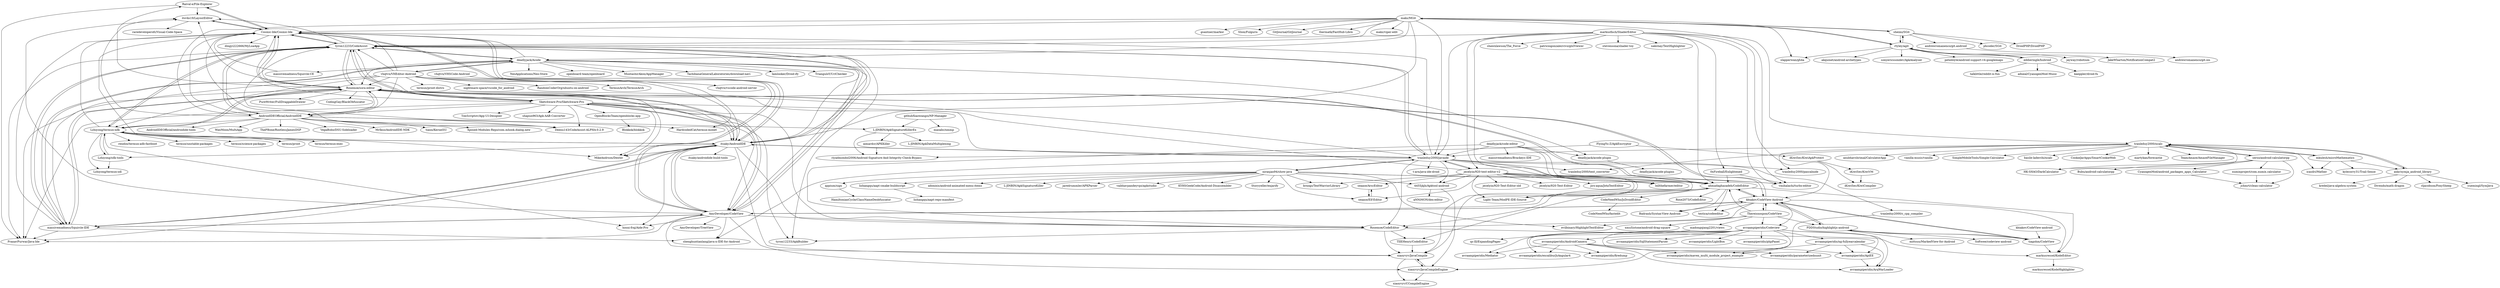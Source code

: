 digraph G {
"Raival-e/File-Explorer" -> "itsvks19/LayoutEditor"
"Raival-e/File-Explorer" -> "Cosmic-Ide/Cosmic-Ide"
"Raival-e/File-Explorer" -> "PranavPurwar/Java-Ide"
"deadlyjack/acode-plugin" -> "deadlyjack/acode-plugins"
"AndroidIDEOfficial/AndroidIDE" -> "tyron12233/CodeAssist"
"AndroidIDEOfficial/AndroidIDE" -> "Rosemoe/sora-editor"
"AndroidIDEOfficial/AndroidIDE" -> "Cosmic-Ide/Cosmic-Ide"
"AndroidIDEOfficial/AndroidIDE" -> "itsvks19/LayoutEditor"
"AndroidIDEOfficial/AndroidIDE" -> "AndroidIDEOfficial/androidide-tools"
"AndroidIDEOfficial/AndroidIDE" -> "Lzhiyong/termux-ndk"
"AndroidIDEOfficial/AndroidIDE" -> "WaxMoon/MultiApp" ["e"=1]
"AndroidIDEOfficial/AndroidIDE" -> "Deenu143/CodeAssist-ALPHA-0.2.9"
"AndroidIDEOfficial/AndroidIDE" -> "HardcodedCat/termux-monet" ["e"=1]
"AndroidIDEOfficial/AndroidIDE" -> "ThePBone/RootlessJamesDSP" ["e"=1]
"AndroidIDEOfficial/AndroidIDE" -> "VegaBobo/DSU-Sideloader" ["e"=1]
"AndroidIDEOfficial/AndroidIDE" -> "MrIkso/AndroidIDE-NDK"
"AndroidIDEOfficial/AndroidIDE" -> "tiann/KernelSU" ["e"=1]
"AndroidIDEOfficial/AndroidIDE" -> "Xposed-Modules-Repo/com.mhook.dialog.new" ["e"=1]
"AndroidIDEOfficial/AndroidIDE" -> "L-JINBIN/ApkSignatureKillerEx"
"AmrDeveloper/CodeView" -> "itsaky/AndroidIDE"
"AmrDeveloper/CodeView" -> "Rosemoe/sora-editor"
"AmrDeveloper/CodeView" -> "Cosmic-Ide/Cosmic-Ide"
"AmrDeveloper/CodeView" -> "kbiakov/CodeView-Android"
"AmrDeveloper/CodeView" -> "massivemadness/Squircle-IDE"
"AmrDeveloper/CodeView" -> "tyron12233/CodeAssist"
"AmrDeveloper/CodeView" -> "xiaoyvyv/JavaCompile"
"AmrDeveloper/CodeView" -> "PranavPurwar/Java-Ide"
"AmrDeveloper/CodeView" -> "Rosemoe/CodeEditor"
"AmrDeveloper/CodeView" -> "itsvks19/LayoutEditor"
"AmrDeveloper/CodeView" -> "ahmadaghazadeh/CodeEditor"
"AmrDeveloper/CodeView" -> "AmrDeveloper/TreeView"
"AmrDeveloper/CodeView" -> "shenghuntianlang/java-n-IDE-for-Android"
"AmrDeveloper/CodeView" -> "hosni-fraj/Aide-Pro"
"AmrDeveloper/CodeView" -> "xiaoyvyv/JavaCompileEngine"
"Sketchware-Pro/Sketchware-Pro" -> "tyron12233/CodeAssist"
"Sketchware-Pro/Sketchware-Pro" -> "itsaky/AndroidIDE"
"Sketchware-Pro/Sketchware-Pro" -> "Cosmic-Ide/Cosmic-Ide"
"Sketchware-Pro/Sketchware-Pro" -> "Rosemoe/sora-editor"
"Sketchware-Pro/Sketchware-Pro" -> "shapun963/Apk-AAB-Converter"
"Sketchware-Pro/Sketchware-Pro" -> "MikeAndrson/Dexter"
"Sketchware-Pro/Sketchware-Pro" -> "tyron12233/ApkBuilder"
"Sketchware-Pro/Sketchware-Pro" -> "PranavPurwar/Java-Ide"
"Sketchware-Pro/Sketchware-Pro" -> "AmrDeveloper/CodeView"
"Sketchware-Pro/Sketchware-Pro" -> "Rosemoe/CodeEditor"
"Sketchware-Pro/Sketchware-Pro" -> "tranleduy2000/javaide"
"Sketchware-Pro/Sketchware-Pro" -> "TimScriptov/App-UI-Designer"
"Sketchware-Pro/Sketchware-Pro" -> "Deenu143/CodeAssist-ALPHA-0.2.9"
"Sketchware-Pro/Sketchware-Pro" -> "OpenBlocksTeam/openblocks-app"
"Sketchware-Pro/Sketchware-Pro" -> "AndroidIDEOfficial/AndroidIDE"
"itsaky/AndroidIDE" -> "tyron12233/CodeAssist"
"itsaky/AndroidIDE" -> "Rosemoe/sora-editor"
"itsaky/AndroidIDE" -> "AmrDeveloper/CodeView"
"itsaky/AndroidIDE" -> "Cosmic-Ide/Cosmic-Ide"
"itsaky/AndroidIDE" -> "massivemadness/Squircle-IDE"
"itsaky/AndroidIDE" -> "PranavPurwar/Java-Ide"
"itsaky/AndroidIDE" -> "Sketchware-Pro/Sketchware-Pro"
"itsaky/AndroidIDE" -> "Lzhiyong/termux-ndk"
"itsaky/AndroidIDE" -> "Lzhiyong/sdk-tools"
"itsaky/AndroidIDE" -> "itsaky/androidide-build-tools"
"itsaky/AndroidIDE" -> "Rosemoe/CodeEditor"
"itsaky/AndroidIDE" -> "MikeAndrson/Dexter"
"itsaky/AndroidIDE" -> "hosni-fraj/Aide-Pro"
"itsaky/AndroidIDE" -> "xiaoyvyv/JavaCompile"
"itsaky/AndroidIDE" -> "tranleduy2000/javaide"
"tranleduy2000/ncalc" -> "axkr/symja_android_library"
"tranleduy2000/ncalc" -> "mkulesh/microMathematics"
"tranleduy2000/ncalc" -> "tranleduy2000/text_converter"
"tranleduy2000/ncalc" -> "tranleduy2000/javaide"
"tranleduy2000/ncalc" -> "anubhavshrimal/CalculatorApp"
"tranleduy2000/ncalc" -> "vanilla-music/vanilla" ["e"=1]
"tranleduy2000/ncalc" -> "HK-SHAO/DarkCalculator" ["e"=1]
"tranleduy2000/ncalc" -> "icasdri/Mather"
"tranleduy2000/ncalc" -> "SimpleMobileTools/Simple-Calculator" ["e"=1]
"tranleduy2000/ncalc" -> "serso/android-calculatorpp"
"tranleduy2000/ncalc" -> "tranleduy2000/pascalnide"
"tranleduy2000/ncalc" -> "basile-laderchi/ncalc"
"tranleduy2000/ncalc" -> "CookieJarApps/SmartCookieWeb" ["e"=1]
"tranleduy2000/ncalc" -> "martykan/forecastie" ["e"=1]
"tranleduy2000/ncalc" -> "TeamAmaze/AmazeFileManager" ["e"=1]
"vhqtvn/VHEditor-Android" -> "itsaky/AndroidIDE"
"vhqtvn/VHEditor-Android" -> "tyron12233/CodeAssist"
"vhqtvn/VHEditor-Android" -> "vhqtvn/vscode-android-server"
"vhqtvn/VHEditor-Android" -> "deadlyjack/Acode"
"vhqtvn/VHEditor-Android" -> "termux/proot-distro" ["e"=1]
"vhqtvn/VHEditor-Android" -> "Cosmic-Ide/Cosmic-Ide"
"vhqtvn/VHEditor-Android" -> "HardcodedCat/termux-monet" ["e"=1]
"vhqtvn/VHEditor-Android" -> "massivemadness/Squircle-IDE"
"vhqtvn/VHEditor-Android" -> "Lzhiyong/termux-ndk"
"vhqtvn/VHEditor-Android" -> "AndroidIDEOfficial/AndroidIDE"
"vhqtvn/VHEditor-Android" -> "nightmare-space/vscode_for_android"
"vhqtvn/VHEditor-Android" -> "Rosemoe/sora-editor"
"vhqtvn/VHEditor-Android" -> "RandomCoderOrg/ubuntu-on-android" ["e"=1]
"vhqtvn/VHEditor-Android" -> "TermuxArch/TermuxArch" ["e"=1]
"tranleduy2000/javaide" -> "tranleduy2000/c_cpp_compiler"
"tranleduy2000/javaide" -> "ahmadaghazadeh/CodeEditor"
"tranleduy2000/javaide" -> "xiaoyvyv/JavaCompile"
"tranleduy2000/javaide" -> "itsaky/AndroidIDE"
"tranleduy2000/javaide" -> "4455jkjh/Apktool-android"
"tranleduy2000/javaide" -> "tranleduy2000/text_converter"
"tranleduy2000/javaide" -> "Rosemoe/CodeEditor"
"tranleduy2000/javaide" -> "tranleduy2000/pascalnide"
"tranleduy2000/javaide" -> "tyron12233/CodeAssist"
"tranleduy2000/javaide" -> "niranjan94/show-java"
"tranleduy2000/javaide" -> "Rosemoe/sora-editor"
"tranleduy2000/javaide" -> "t-arn/java-ide-droid"
"tranleduy2000/javaide" -> "jecelyin/920-text-editor-v2"
"tranleduy2000/javaide" -> "Cosmic-Ide/Cosmic-Ide"
"tranleduy2000/javaide" -> "shenghuntianlang/java-n-IDE-for-Android"
"maks/MGit" -> "sheimi/SGit"
"maks/MGit" -> "slapperwan/gh4a" ["e"=1]
"maks/MGit" -> "gsantner/markor" ["e"=1]
"maks/MGit" -> "rtyley/agit"
"maks/MGit" -> "tyron12233/CodeAssist"
"maks/MGit" -> "tranleduy2000/javaide"
"maks/MGit" -> "itsaky/AndroidIDE"
"maks/MGit" -> "Cosmic-Ide/Cosmic-Ide"
"maks/MGit" -> "Slion/Fulguris" ["e"=1]
"maks/MGit" -> "AndroidIDEOfficial/AndroidIDE"
"maks/MGit" -> "vmihalachi/turbo-editor" ["e"=1]
"maks/MGit" -> "deadlyjack/Acode"
"maks/MGit" -> "GitJournal/GitJournal" ["e"=1]
"maks/MGit" -> "thermatk/FastHub-Libre" ["e"=1]
"maks/MGit" -> "maks/viper-edit"
"massivemadness/Squircle-IDE" -> "itsaky/AndroidIDE"
"massivemadness/Squircle-IDE" -> "Rosemoe/sora-editor"
"massivemadness/Squircle-IDE" -> "AmrDeveloper/CodeView"
"massivemadness/Squircle-IDE" -> "PranavPurwar/Java-Ide"
"massivemadness/Squircle-IDE" -> "tyron12233/CodeAssist"
"massivemadness/Squircle-IDE" -> "Cosmic-Ide/Cosmic-Ide"
"massivemadness/Squircle-IDE" -> "shenghuntianlang/java-n-IDE-for-Android"
"massivemadness/Squircle-IDE" -> "deadlyjack/Acode"
"niranjan94/show-java" -> "tranleduy2000/javaide"
"niranjan94/show-java" -> "4455jkjh/Apktool-android"
"niranjan94/show-java" -> "jaredrummler/APKParser" ["e"=1]
"niranjan94/show-java" -> "vaibhavpandeyvpz/apkstudio" ["e"=1]
"niranjan94/show-java" -> "KYHSGeekCode/Android-Disassembler" ["e"=1]
"niranjan94/show-java" -> "ahmadaghazadeh/CodeEditor"
"niranjan94/show-java" -> "Storyyeller/enjarify" ["e"=1]
"niranjan94/show-java" -> "vmihalachi/turbo-editor" ["e"=1]
"niranjan94/show-java" -> "evilbinary/HighlightTextEditor"
"niranjan94/show-java" -> "appium/sign"
"niranjan94/show-java" -> "brnogz/TextWarriorLibrary"
"niranjan94/show-java" -> "lizhangqu/aapt-cmake-buildscript"
"niranjan94/show-java" -> "seaase/Elf-Editor"
"niranjan94/show-java" -> "adonixis/android-animated-menu-items" ["e"=1]
"niranjan94/show-java" -> "L-JINBIN/ApkSignatureKiller" ["e"=1]
"deadlyjack/Acode" -> "deadlyjack/acode-plugin"
"deadlyjack/Acode" -> "tyron12233/CodeAssist"
"deadlyjack/Acode" -> "itsaky/AndroidIDE"
"deadlyjack/Acode" -> "Rosemoe/sora-editor"
"deadlyjack/Acode" -> "massivemadness/Squircle-IDE"
"deadlyjack/Acode" -> "Cosmic-Ide/Cosmic-Ide"
"deadlyjack/Acode" -> "AmrDeveloper/CodeView"
"deadlyjack/Acode" -> "TachibanaGeneralLaboratories/download-navi" ["e"=1]
"deadlyjack/Acode" -> "Iamlooker/Droid-ify" ["e"=1]
"deadlyjack/Acode" -> "vhqtvn/VHEditor-Android"
"deadlyjack/Acode" -> "TrianguloY/UrlChecker" ["e"=1]
"deadlyjack/Acode" -> "massivemadness/Squircle-CE"
"deadlyjack/Acode" -> "NeoApplications/Neo-Store" ["e"=1]
"deadlyjack/Acode" -> "openboard-team/openboard" ["e"=1]
"deadlyjack/Acode" -> "MuntashirAkon/AppManager" ["e"=1]
"massivemadness/Squircle-CE" -> "Cosmic-Ide/Cosmic-Ide"
"tyron12233/CodeAssist" -> "itsaky/AndroidIDE"
"tyron12233/CodeAssist" -> "Rosemoe/sora-editor"
"tyron12233/CodeAssist" -> "AndroidIDEOfficial/AndroidIDE"
"tyron12233/CodeAssist" -> "Sketchware-Pro/Sketchware-Pro"
"tyron12233/CodeAssist" -> "Cosmic-Ide/Cosmic-Ide"
"tyron12233/CodeAssist" -> "AmrDeveloper/CodeView"
"tyron12233/CodeAssist" -> "Lzhiyong/termux-ndk"
"tyron12233/CodeAssist" -> "massivemadness/Squircle-IDE"
"tyron12233/CodeAssist" -> "tyron12233/ApkBuilder"
"tyron12233/CodeAssist" -> "deadlyjack/Acode"
"tyron12233/CodeAssist" -> "PranavPurwar/Java-Ide"
"tyron12233/CodeAssist" -> "Deenu143/CodeAssist-ALPHA-0.2.9"
"tyron12233/CodeAssist" -> "MikeAndrson/Dexter"
"tyron12233/CodeAssist" -> "tranleduy2000/javaide"
"tyron12233/CodeAssist" -> "itsvks19/LayoutEditor"
"githubXiaowangzi/NP-Manager" -> "L-JINBIN/ApkSignatureKillerEx"
"githubXiaowangzi/NP-Manager" -> "maoabc/nmmp" ["e"=1]
"0xFireball/Enlightened" -> "ahmadaghazadeh/CodeEditor"
"0xFireball/Enlightened" -> "vmihalachi/turbo-editor" ["e"=1]
"ahmadaghazadeh/CodeEditor" -> "TIIEHenry/CodeEditor"
"ahmadaghazadeh/CodeEditor" -> "testica/codeeditor"
"ahmadaghazadeh/CodeEditor" -> "kbiakov/CodeView-Android"
"ahmadaghazadeh/CodeEditor" -> "Light-Team/ModPE-IDE-Source"
"ahmadaghazadeh/CodeEditor" -> "Badranh/Syntax-View-Android"
"ahmadaghazadeh/CodeEditor" -> "Rose2073/CodeEditor"
"ahmadaghazadeh/CodeEditor" -> "Rosemoe/sora-editor"
"ahmadaghazadeh/CodeEditor" -> "markusressel/KodeEditor"
"ahmadaghazadeh/CodeEditor" -> "Rosemoe/CodeEditor"
"ahmadaghazadeh/CodeEditor" -> "CodeNeedWho/JsDroidEditor"
"Rosemoe/sora-editor" -> "itsaky/AndroidIDE"
"Rosemoe/sora-editor" -> "tyron12233/CodeAssist"
"Rosemoe/sora-editor" -> "Cosmic-Ide/Cosmic-Ide"
"Rosemoe/sora-editor" -> "AmrDeveloper/CodeView"
"Rosemoe/sora-editor" -> "massivemadness/Squircle-IDE"
"Rosemoe/sora-editor" -> "ahmadaghazadeh/CodeEditor"
"Rosemoe/sora-editor" -> "PranavPurwar/Java-Ide"
"Rosemoe/sora-editor" -> "AndroidIDEOfficial/AndroidIDE"
"Rosemoe/sora-editor" -> "Raival-e/File-Explorer"
"Rosemoe/sora-editor" -> "PureWriter/FullDraggableDrawer" ["e"=1]
"Rosemoe/sora-editor" -> "Sketchware-Pro/Sketchware-Pro"
"Rosemoe/sora-editor" -> "CodingGay/BlackObfuscator" ["e"=1]
"Rosemoe/sora-editor" -> "Lzhiyong/termux-ndk"
"Rosemoe/sora-editor" -> "itsvks19/LayoutEditor"
"Rosemoe/sora-editor" -> "kbiakov/CodeView-Android"
"kbiakov/CodeView-android" -> "tiagohm/CodeView"
"avraampiperidis/Codeview" -> "avraampiperidis/ApiEE"
"avraampiperidis/Codeview" -> "avraampiperidis/ArqWarLoader"
"avraampiperidis/Codeview" -> "avraampiperidis/maven_multi_module_project_example"
"avraampiperidis/Codeview" -> "avraampiperidis/parameterizednunit"
"avraampiperidis/Codeview" -> "avraampiperidis/ng-fullyearcalendar"
"avraampiperidis/Codeview" -> "avraampiperidis/AndroidCamera"
"avraampiperidis/Codeview" -> "avraampiperidis/Mediator"
"avraampiperidis/Codeview" -> "avraampiperidis/SqlStatementParser"
"avraampiperidis/Codeview" -> "avraampiperidis/excaliburJsAngular4"
"avraampiperidis/Codeview" -> "avraampiperidis/firedump"
"avraampiperidis/Codeview" -> "avraampiperidis/LightBox"
"avraampiperidis/Codeview" -> "avraampiperidis/phpPanel"
"Thereisnospon/CodeView" -> "avraampiperidis/Codeview"
"Thereisnospon/CodeView" -> "kbiakov/CodeView-Android"
"Thereisnospon/CodeView" -> "ahmadaghazadeh/CodeEditor"
"Thereisnospon/CodeView" -> "PDDStudio/highlightjs-android"
"Thereisnospon/CodeView" -> "evilbinary/HighlightTextEditor"
"Thereisnospon/CodeView" -> "xmuSistone/android-drag-square" ["e"=1]
"Thereisnospon/CodeView" -> "madongqiang2201/views"
"jecelyin/920-text-editor-v2" -> "jecelyin/920-Text-Editor-old"
"jecelyin/920-text-editor-v2" -> "jecelyin/920-Text-Editor"
"jecelyin/920-text-editor-v2" -> "ahmadaghazadeh/CodeEditor"
"jecelyin/920-text-editor-v2" -> "tranleduy2000/javaide"
"jecelyin/920-text-editor-v2" -> "jiro-aqua/JotaTextEditor"
"jecelyin/920-text-editor-v2" -> "xiaoyvyv/JavaCompile"
"jecelyin/920-text-editor-v2" -> "vmihalachi/turbo-editor" ["e"=1]
"jecelyin/920-text-editor-v2" -> "seaase/Elf-Editor"
"jecelyin/920-text-editor-v2" -> "seaase/ArscEditor"
"jecelyin/920-text-editor-v2" -> "billthefarmer/editor" ["e"=1]
"jecelyin/920-text-editor-v2" -> "brnogz/TextWarriorLibrary"
"jecelyin/920-text-editor-v2" -> "Light-Team/ModPE-IDE-Source"
"jecelyin/920-text-editor-v2" -> "4455jkjh/Apktool-android"
"jecelyin/920-text-editor-v2" -> "Rosemoe/sora-editor"
"markusfisch/ShaderEditor" -> "tranleduy2000/javaide"
"markusfisch/ShaderEditor" -> "kbiakov/CodeView-Android"
"markusfisch/ShaderEditor" -> "jecelyin/920-text-editor-v2"
"markusfisch/ShaderEditor" -> "0xFireball/Enlightened"
"markusfisch/ShaderEditor" -> "Light-Team/ModPE-IDE-Source"
"markusfisch/ShaderEditor" -> "tranleduy2000/ncalc"
"markusfisch/ShaderEditor" -> "ahmadaghazadeh/CodeEditor"
"markusfisch/ShaderEditor" -> "shawnlawson/The_Force" ["e"=1]
"markusfisch/ShaderEditor" -> "patriciogonzalezvivo/glslViewer" ["e"=1]
"markusfisch/ShaderEditor" -> "vmihalachi/turbo-editor" ["e"=1]
"markusfisch/ShaderEditor" -> "tyron12233/CodeAssist"
"markusfisch/ShaderEditor" -> "stevensona/shader-toy" ["e"=1]
"markusfisch/ShaderEditor" -> "nakshay/TextHighlighter"
"madongqiang2201/views" -> "qs-lll/ExpandingPager" ["e"=1]
"deadlyjack/code-editor" -> "massivemadness/Brackeys-IDE"
"deadlyjack/code-editor" -> "tranleduy2000/javaide"
"deadlyjack/code-editor" -> "ahmadaghazadeh/CodeEditor"
"deadlyjack/code-editor" -> "Rosemoe/CodeEditor"
"deadlyjack/code-editor" -> "deadlyjack/acode-plugin"
"deadlyjack/code-editor" -> "billthefarmer/editor" ["e"=1]
"CodeNeedWho/JsDroidEditor" -> "CodeNeedWho/fastedit"
"TIIEHenry/CodeEditor" -> "xiaoyvyv/JavaCompile"
"xiaoyvyv/JavaCompile" -> "xiaoyvyv/JavaCompileEngine"
"xiaoyvyv/JavaCompile" -> "xiaoyvyv/CCompileEngine"
"axkr/symja_android_library" -> "tranleduy2000/ncalc"
"axkr/symja_android_library" -> "yuemingl/SymJava"
"axkr/symja_android_library" -> "kredel/java-algebra-system"
"axkr/symja_android_library" -> "Divendo/math-dragon"
"axkr/symja_android_library" -> "rljacobson/FoxySheep"
"mkulesh/microMathematics" -> "tranleduy2000/ncalc"
"mkulesh/microMathematics" -> "icasdri/Mather"
"mkulesh/microMathematics" -> "kylecorry31/Trail-Sense" ["e"=1]
"mkulesh/microMathematics" -> "axkr/symja_android_library"
"sheimi/SGit" -> "maks/MGit"
"sheimi/SGit" -> "andrewromanenco/git.android"
"sheimi/SGit" -> "rtyley/agit"
"sheimi/SGit" -> "phcoder/SGit"
"sheimi/SGit" -> "DroidPHP/DroidPHP"
"L-JINBIN/ApkSignatureKillerEx" -> "L-JINBIN/ApkDataMultiplexing"
"L-JINBIN/ApkSignatureKillerEx" -> "aimardcr/APKKiller"
"L-JINBIN/ApkSignatureKillerEx" -> "riyadmondol2006/Android-Signature-And-Integrity-Check-Bypass"
"Lzhiyong/termux-ndk" -> "Lzhiyong/sdk-tools"
"Lzhiyong/termux-ndk" -> "itsaky/AndroidIDE"
"Lzhiyong/termux-ndk" -> "Lzhiyong/termux-sdl"
"Lzhiyong/termux-ndk" -> "rendiix/termux-adb-fastboot" ["e"=1]
"Lzhiyong/termux-ndk" -> "tyron12233/CodeAssist"
"Lzhiyong/termux-ndk" -> "termux/unstable-packages" ["e"=1]
"Lzhiyong/termux-ndk" -> "termux/science-packages" ["e"=1]
"Lzhiyong/termux-ndk" -> "termux/proot" ["e"=1]
"Lzhiyong/termux-ndk" -> "hosni-fraj/Aide-Pro"
"Lzhiyong/termux-ndk" -> "Rosemoe/sora-editor"
"Lzhiyong/termux-ndk" -> "termux/termux-exec" ["e"=1]
"Lzhiyong/termux-ndk" -> "Cosmic-Ide/Cosmic-Ide"
"FlyingYu-Z/ApkEncryptor" -> "iKiwiSec/KiwiApkProtect"
"FlyingYu-Z/ApkEncryptor" -> "riyadmondol2006/Android-Signature-And-Integrity-Check-Bypass"
"OpenBlocksTeam/openblocks-app" -> "Blokkok/blokkok"
"kbiakov/CodeView-Android" -> "ahmadaghazadeh/CodeEditor"
"kbiakov/CodeView-Android" -> "tiagohm/CodeView"
"kbiakov/CodeView-Android" -> "AmrDeveloper/CodeView"
"kbiakov/CodeView-Android" -> "PDDStudio/highlightjs-android"
"kbiakov/CodeView-Android" -> "Rosemoe/CodeEditor"
"kbiakov/CodeView-Android" -> "markusressel/KodeEditor"
"kbiakov/CodeView-Android" -> "Badranh/Syntax-View-Android"
"kbiakov/CodeView-Android" -> "avraampiperidis/Codeview"
"kbiakov/CodeView-Android" -> "Rosemoe/sora-editor"
"kbiakov/CodeView-Android" -> "Thereisnospon/CodeView"
"kbiakov/CodeView-Android" -> "testica/codeeditor"
"4455jkjh/Apktool-android" -> "aNNiMON/dex-editor" ["e"=1]
"4455jkjh/Apktool-android" -> "xiaoyvyv/JavaCompileEngine"
"seaase/ArscEditor" -> "seaase/Elf-Editor"
"vhqtvn/VHSCode-Android" -> "vhqtvn/vscode-android-server"
"PDDStudio/highlightjs-android" -> "tiagohm/CodeView"
"PDDStudio/highlightjs-android" -> "kbiakov/CodeView-Android"
"PDDStudio/highlightjs-android" -> "Softwee/codeview-android" ["e"=1]
"PDDStudio/highlightjs-android" -> "mittsuu/MarkedView-for-Android" ["e"=1]
"Cosmic-Ide/Cosmic-Ide" -> "itsvks19/LayoutEditor"
"Cosmic-Ide/Cosmic-Ide" -> "itsaky/AndroidIDE"
"Cosmic-Ide/Cosmic-Ide" -> "MikeAndrson/Dexter"
"Cosmic-Ide/Cosmic-Ide" -> "tyron12233/CodeAssist"
"Cosmic-Ide/Cosmic-Ide" -> "Rosemoe/sora-editor"
"Cosmic-Ide/Cosmic-Ide" -> "Deenu143/CodeAssist-ALPHA-0.2.9"
"Cosmic-Ide/Cosmic-Ide" -> "Raival-e/File-Explorer"
"Cosmic-Ide/Cosmic-Ide" -> "dingyi222666/MyLuaApp" ["e"=1]
"Cosmic-Ide/Cosmic-Ide" -> "AmrDeveloper/CodeView"
"xiaoyvyv/JavaCompileEngine" -> "xiaoyvyv/JavaCompile"
"xiaoyvyv/JavaCompileEngine" -> "xiaoyvyv/CCompileEngine"
"Rosemoe/CodeEditor" -> "tyron12233/ApkBuilder"
"Rosemoe/CodeEditor" -> "TIIEHenry/CodeEditor"
"Rosemoe/CodeEditor" -> "xiaoyvyv/JavaCompile"
"Rosemoe/CodeEditor" -> "markusressel/KodeEditor"
"rtyley/agit" -> "eddieringle/hubroid"
"rtyley/agit" -> "sheimi/SGit"
"rtyley/agit" -> "maks/MGit"
"rtyley/agit" -> "slapperwan/gh4a" ["e"=1]
"rtyley/agit" -> "jayway/robotium" ["e"=1]
"rtyley/agit" -> "JakeWharton/NotificationCompat2" ["e"=1]
"rtyley/agit" -> "akquinet/android-archetypes" ["e"=1]
"rtyley/agit" -> "sonyericssondev/ApkAnalyser"
"rtyley/agit" -> "petedoyle/android-support-v4-googlemaps" ["e"=1]
"tiagohm/CodeView" -> "PDDStudio/highlightjs-android"
"tiagohm/CodeView" -> "markusressel/KodeEditor"
"tiagohm/CodeView" -> "kbiakov/CodeView-Android"
"serso/android-calculatorpp" -> "jchmrt/clean-calculator"
"serso/android-calculatorpp" -> "CyanogenMod/android_packages_apps_Calculator"
"serso/android-calculatorpp" -> "HK-SHAO/DarkCalculator" ["e"=1]
"serso/android-calculatorpp" -> "Bubu/android-calculatorpp"
"serso/android-calculatorpp" -> "numixproject/com.numix.calculator"
"serso/android-calculatorpp" -> "tranleduy2000/ncalc"
"appium/sign" -> "HamiltonianCycle/ClassNameDeobfuscator"
"tranleduy2000/c_cpp_compiler" -> "xiaoyvyv/JavaCompileEngine"
"eddieringle/hubroid" -> "adneal/CyanogenMod-Music"
"eddieringle/hubroid" -> "rtyley/agit"
"eddieringle/hubroid" -> "kaeppler/droid-fu" ["e"=1]
"eddieringle/hubroid" -> "talklittle/reddit-is-fun" ["e"=1]
"iKiwiSec/KiwiApkProtect" -> "iKiwiSec/KiwiVM"
"iKiwiSec/KiwiApkProtect" -> "iKiwiSec/KiwiCompiler"
"Lzhiyong/sdk-tools" -> "Lzhiyong/termux-ndk"
"Lzhiyong/sdk-tools" -> "Lzhiyong/termux-sdl"
"avraampiperidis/ApiEE" -> "avraampiperidis/ArqWarLoader"
"andrewromanenco/git.android" -> "andrewromanenco/git.ios"
"seaase/Elf-Editor" -> "seaase/ArscEditor"
"itsvks19/LayoutEditor" -> "raredeveloperofc/Visual-Code-Space"
"itsvks19/LayoutEditor" -> "Cosmic-Ide/Cosmic-Ide"
"CyanogenMod/android_packages_apps_Calculator" -> "jchmrt/clean-calculator"
"aimardcr/APKKiller" -> "riyadmondol2006/Android-Signature-And-Integrity-Check-Bypass"
"lizhangqu/aapt-cmake-buildscript" -> "lizhangqu/aapt-repo-manifest"
"numixproject/com.numix.calculator" -> "jchmrt/clean-calculator"
"markusressel/KodeEditor" -> "markusressel/KodeHighlighter"
"avraampiperidis/AndroidCamera" -> "avraampiperidis/ArqWarLoader"
"avraampiperidis/AndroidCamera" -> "avraampiperidis/ApiEE"
"avraampiperidis/AndroidCamera" -> "avraampiperidis/Mediator"
"avraampiperidis/AndroidCamera" -> "avraampiperidis/firedump"
"avraampiperidis/AndroidCamera" -> "avraampiperidis/maven_multi_module_project_example"
"avraampiperidis/AndroidCamera" -> "avraampiperidis/excaliburJsAngular4"
"avraampiperidis/ng-fullyearcalendar" -> "avraampiperidis/ApiEE"
"avraampiperidis/ng-fullyearcalendar" -> "avraampiperidis/ArqWarLoader"
"avraampiperidis/ng-fullyearcalendar" -> "avraampiperidis/parameterizednunit"
"avraampiperidis/ng-fullyearcalendar" -> "avraampiperidis/maven_multi_module_project_example"
"iKiwiSec/KiwiVM" -> "iKiwiSec/KiwiCompiler"
"Raival-e/File-Explorer" ["l"="-29.418,-23.179"]
"itsvks19/LayoutEditor" ["l"="-29.39,-23.167"]
"Cosmic-Ide/Cosmic-Ide" ["l"="-29.395,-23.188"]
"PranavPurwar/Java-Ide" ["l"="-29.401,-23.209"]
"deadlyjack/acode-plugin" ["l"="-29.445,-23.252"]
"deadlyjack/acode-plugins" ["l"="-29.476,-23.265"]
"AndroidIDEOfficial/AndroidIDE" ["l"="-29.37,-23.154"]
"tyron12233/CodeAssist" ["l"="-29.381,-23.183"]
"Rosemoe/sora-editor" ["l"="-29.369,-23.196"]
"AndroidIDEOfficial/androidide-tools" ["l"="-29.373,-23.121"]
"Lzhiyong/termux-ndk" ["l"="-29.407,-23.164"]
"WaxMoon/MultiApp" ["l"="-19.202,-30.439"]
"Deenu143/CodeAssist-ALPHA-0.2.9" ["l"="-29.37,-23.174"]
"HardcodedCat/termux-monet" ["l"="-26.838,-19.503"]
"ThePBone/RootlessJamesDSP" ["l"="-28.551,-21.952"]
"VegaBobo/DSU-Sideloader" ["l"="-26.724,-19.516"]
"MrIkso/AndroidIDE-NDK" ["l"="-29.39,-23.118"]
"tiann/KernelSU" ["l"="-26.687,-19.585"]
"Xposed-Modules-Repo/com.mhook.dialog.new" ["l"="-26.674,-19.731"]
"L-JINBIN/ApkSignatureKillerEx" ["l"="-29.279,-23.054"]
"AmrDeveloper/CodeView" ["l"="-29.373,-23.209"]
"itsaky/AndroidIDE" ["l"="-29.389,-23.201"]
"kbiakov/CodeView-Android" ["l"="-29.34,-23.261"]
"massivemadness/Squircle-IDE" ["l"="-29.407,-23.197"]
"xiaoyvyv/JavaCompile" ["l"="-29.343,-23.191"]
"Rosemoe/CodeEditor" ["l"="-29.357,-23.231"]
"ahmadaghazadeh/CodeEditor" ["l"="-29.326,-23.231"]
"AmrDeveloper/TreeView" ["l"="-29.398,-23.138"]
"shenghuntianlang/java-n-IDE-for-Android" ["l"="-29.351,-23.206"]
"hosni-fraj/Aide-Pro" ["l"="-29.401,-23.179"]
"xiaoyvyv/JavaCompileEngine" ["l"="-29.334,-23.161"]
"Sketchware-Pro/Sketchware-Pro" ["l"="-29.389,-23.222"]
"shapun963/Apk-AAB-Converter" ["l"="-29.415,-23.266"]
"MikeAndrson/Dexter" ["l"="-29.409,-23.224"]
"tyron12233/ApkBuilder" ["l"="-29.375,-23.235"]
"tranleduy2000/javaide" ["l"="-29.34,-23.175"]
"TimScriptov/App-UI-Designer" ["l"="-29.415,-23.249"]
"OpenBlocksTeam/openblocks-app" ["l"="-29.433,-23.266"]
"Lzhiyong/sdk-tools" ["l"="-29.431,-23.151"]
"itsaky/androidide-build-tools" ["l"="-29.423,-23.233"]
"tranleduy2000/ncalc" ["l"="-29.365,-23.065"]
"axkr/symja_android_library" ["l"="-29.362,-23.009"]
"mkulesh/microMathematics" ["l"="-29.378,-23.033"]
"tranleduy2000/text_converter" ["l"="-29.339,-23.106"]
"anubhavshrimal/CalculatorApp" ["l"="-29.332,-23.032"]
"vanilla-music/vanilla" ["l"="-28.314,-22.078"]
"HK-SHAO/DarkCalculator" ["l"="52.639,-2.215"]
"icasdri/Mather" ["l"="-29.395,-23.052"]
"SimpleMobileTools/Simple-Calculator" ["l"="-28.253,-22.124"]
"serso/android-calculatorpp" ["l"="-29.419,-23.016"]
"tranleduy2000/pascalnide" ["l"="-29.358,-23.106"]
"basile-laderchi/ncalc" ["l"="-29.34,-23.054"]
"CookieJarApps/SmartCookieWeb" ["l"="-28.309,-21.998"]
"martykan/forecastie" ["l"="-28.224,-21.936"]
"TeamAmaze/AmazeFileManager" ["l"="-28.237,-22.188"]
"vhqtvn/VHEditor-Android" ["l"="-29.439,-23.18"]
"vhqtvn/vscode-android-server" ["l"="-29.505,-23.187"]
"deadlyjack/Acode" ["l"="-29.425,-23.209"]
"termux/proot-distro" ["l"="-7.303,-46.708"]
"nightmare-space/vscode_for_android" ["l"="-29.496,-23.156"]
"RandomCoderOrg/ubuntu-on-android" ["l"="-7.297,-46.688"]
"TermuxArch/TermuxArch" ["l"="-7.321,-46.699"]
"tranleduy2000/c_cpp_compiler" ["l"="-29.33,-23.133"]
"4455jkjh/Apktool-android" ["l"="-29.304,-23.144"]
"niranjan94/show-java" ["l"="-29.26,-23.186"]
"t-arn/java-ide-droid" ["l"="-29.291,-23.18"]
"jecelyin/920-text-editor-v2" ["l"="-29.295,-23.16"]
"maks/MGit" ["l"="-29.308,-23.214"]
"sheimi/SGit" ["l"="-29.235,-23.252"]
"slapperwan/gh4a" ["l"="-28.274,-22.022"]
"gsantner/markor" ["l"="-28.152,-21.974"]
"rtyley/agit" ["l"="-29.219,-23.234"]
"Slion/Fulguris" ["l"="-28.326,-22.01"]
"vmihalachi/turbo-editor" ["l"="-28.293,-22.346"]
"GitJournal/GitJournal" ["l"="-32.421,-16.507"]
"thermatk/FastHub-Libre" ["l"="-28.204,-22.011"]
"maks/viper-edit" ["l"="-29.271,-23.215"]
"jaredrummler/APKParser" ["l"="-18.936,-30.674"]
"vaibhavpandeyvpz/apkstudio" ["l"="-18.943,-30.764"]
"KYHSGeekCode/Android-Disassembler" ["l"="-19.312,-30.78"]
"Storyyeller/enjarify" ["l"="-19.128,-30.774"]
"evilbinary/HighlightTextEditor" ["l"="-29.266,-23.26"]
"appium/sign" ["l"="-29.187,-23.154"]
"brnogz/TextWarriorLibrary" ["l"="-29.264,-23.159"]
"lizhangqu/aapt-cmake-buildscript" ["l"="-29.216,-23.182"]
"seaase/Elf-Editor" ["l"="-29.249,-23.159"]
"adonixis/android-animated-menu-items" ["l"="52.227,-2.661"]
"L-JINBIN/ApkSignatureKiller" ["l"="-19.222,-30.644"]
"TachibanaGeneralLaboratories/download-navi" ["l"="-28.353,-21.96"]
"Iamlooker/Droid-ify" ["l"="-28.36,-21.916"]
"TrianguloY/UrlChecker" ["l"="-28.447,-21.91"]
"massivemadness/Squircle-CE" ["l"="-29.461,-23.208"]
"NeoApplications/Neo-Store" ["l"="-28.345,-21.902"]
"openboard-team/openboard" ["l"="-28.311,-21.942"]
"MuntashirAkon/AppManager" ["l"="-28.333,-21.939"]
"githubXiaowangzi/NP-Manager" ["l"="-29.263,-23.003"]
"maoabc/nmmp" ["l"="-19.199,-30.528"]
"0xFireball/Enlightened" ["l"="-29.284,-23.229"]
"TIIEHenry/CodeEditor" ["l"="-29.338,-23.219"]
"testica/codeeditor" ["l"="-29.319,-23.255"]
"Light-Team/ModPE-IDE-Source" ["l"="-29.294,-23.197"]
"Badranh/Syntax-View-Android" ["l"="-29.315,-23.268"]
"Rose2073/CodeEditor" ["l"="-29.302,-23.249"]
"markusressel/KodeEditor" ["l"="-29.351,-23.273"]
"CodeNeedWho/JsDroidEditor" ["l"="-29.291,-23.267"]
"PureWriter/FullDraggableDrawer" ["l"="51.736,-5.229"]
"CodingGay/BlackObfuscator" ["l"="-19.213,-30.544"]
"kbiakov/CodeView-android" ["l"="-29.314,-23.34"]
"tiagohm/CodeView" ["l"="-29.334,-23.297"]
"avraampiperidis/Codeview" ["l"="-29.34,-23.359"]
"avraampiperidis/ApiEE" ["l"="-29.348,-23.395"]
"avraampiperidis/ArqWarLoader" ["l"="-29.335,-23.386"]
"avraampiperidis/maven_multi_module_project_example" ["l"="-29.359,-23.39"]
"avraampiperidis/parameterizednunit" ["l"="-29.322,-23.386"]
"avraampiperidis/ng-fullyearcalendar" ["l"="-29.335,-23.398"]
"avraampiperidis/AndroidCamera" ["l"="-29.348,-23.38"]
"avraampiperidis/Mediator" ["l"="-29.338,-23.375"]
"avraampiperidis/SqlStatementParser" ["l"="-29.363,-23.358"]
"avraampiperidis/excaliburJsAngular4" ["l"="-29.327,-23.376"]
"avraampiperidis/firedump" ["l"="-29.358,-23.371"]
"avraampiperidis/LightBox" ["l"="-29.37,-23.371"]
"avraampiperidis/phpPanel" ["l"="-29.32,-23.367"]
"Thereisnospon/CodeView" ["l"="-29.306,-23.303"]
"PDDStudio/highlightjs-android" ["l"="-29.35,-23.306"]
"xmuSistone/android-drag-square" ["l"="48.054,1.289"]
"madongqiang2201/views" ["l"="-29.263,-23.358"]
"jecelyin/920-Text-Editor-old" ["l"="-29.286,-23.117"]
"jecelyin/920-Text-Editor" ["l"="-29.248,-23.116"]
"jiro-aqua/JotaTextEditor" ["l"="-29.271,-23.131"]
"seaase/ArscEditor" ["l"="-29.249,-23.143"]
"billthefarmer/editor" ["l"="-28.437,-22"]
"markusfisch/ShaderEditor" ["l"="-29.316,-23.183"]
"shawnlawson/The_Force" ["l"="3.059,37.063"]
"patriciogonzalezvivo/glslViewer" ["l"="30.758,-23.416"]
"stevensona/shader-toy" ["l"="-6.34,14.526"]
"nakshay/TextHighlighter" ["l"="-29.279,-23.169"]
"qs-lll/ExpandingPager" ["l"="48.102,1.243"]
"deadlyjack/code-editor" ["l"="-29.386,-23.261"]
"massivemadness/Brackeys-IDE" ["l"="-29.414,-23.305"]
"CodeNeedWho/fastedit" ["l"="-29.272,-23.288"]
"xiaoyvyv/CCompileEngine" ["l"="-29.343,-23.153"]
"yuemingl/SymJava" ["l"="-29.342,-22.973"]
"kredel/java-algebra-system" ["l"="-29.363,-22.975"]
"Divendo/math-dragon" ["l"="-29.344,-22.993"]
"rljacobson/FoxySheep" ["l"="-29.379,-22.984"]
"kylecorry31/Trail-Sense" ["l"="-28.328,-21.865"]
"andrewromanenco/git.android" ["l"="-29.183,-23.228"]
"phcoder/SGit" ["l"="-29.223,-23.279"]
"DroidPHP/DroidPHP" ["l"="-29.192,-23.299"]
"L-JINBIN/ApkDataMultiplexing" ["l"="-29.274,-23.03"]
"aimardcr/APKKiller" ["l"="-29.244,-23.039"]
"riyadmondol2006/Android-Signature-And-Integrity-Check-Bypass" ["l"="-29.235,-23.022"]
"Lzhiyong/termux-sdl" ["l"="-29.445,-23.134"]
"rendiix/termux-adb-fastboot" ["l"="-7.216,-46.731"]
"termux/unstable-packages" ["l"="-7.293,-46.721"]
"termux/science-packages" ["l"="-7.315,-46.713"]
"termux/proot" ["l"="-7.319,-46.723"]
"termux/termux-exec" ["l"="-7.328,-46.709"]
"FlyingYu-Z/ApkEncryptor" ["l"="-29.201,-22.99"]
"iKiwiSec/KiwiApkProtect" ["l"="-29.179,-22.968"]
"Blokkok/blokkok" ["l"="-29.456,-23.285"]
"aNNiMON/dex-editor" ["l"="-41.932,9.659"]
"vhqtvn/VHSCode-Android" ["l"="-29.549,-23.19"]
"Softwee/codeview-android" ["l"="52.295,-3.13"]
"mittsuu/MarkedView-for-Android" ["l"="52.634,-3.065"]
"dingyi222666/MyLuaApp" ["l"="23.068,5.625"]
"eddieringle/hubroid" ["l"="-29.168,-23.246"]
"jayway/robotium" ["l"="52.797,0.598"]
"JakeWharton/NotificationCompat2" ["l"="52.942,0.621"]
"akquinet/android-archetypes" ["l"="52.807,0.646"]
"sonyericssondev/ApkAnalyser" ["l"="-29.188,-23.263"]
"petedoyle/android-support-v4-googlemaps" ["l"="52.943,0.737"]
"jchmrt/clean-calculator" ["l"="-29.435,-22.993"]
"CyanogenMod/android_packages_apps_Calculator" ["l"="-29.456,-22.988"]
"Bubu/android-calculatorpp" ["l"="-29.454,-23.016"]
"numixproject/com.numix.calculator" ["l"="-29.425,-22.978"]
"HamiltonianCycle/ClassNameDeobfuscator" ["l"="-29.152,-23.14"]
"adneal/CyanogenMod-Music" ["l"="-29.134,-23.256"]
"kaeppler/droid-fu" ["l"="48.006,0.247"]
"talklittle/reddit-is-fun" ["l"="-27.187,-16.225"]
"iKiwiSec/KiwiVM" ["l"="-29.172,-22.95"]
"iKiwiSec/KiwiCompiler" ["l"="-29.16,-22.958"]
"andrewromanenco/git.ios" ["l"="-29.148,-23.219"]
"raredeveloperofc/Visual-Code-Space" ["l"="-29.414,-23.14"]
"lizhangqu/aapt-repo-manifest" ["l"="-29.192,-23.183"]
"markusressel/KodeHighlighter" ["l"="-29.373,-23.295"]
}